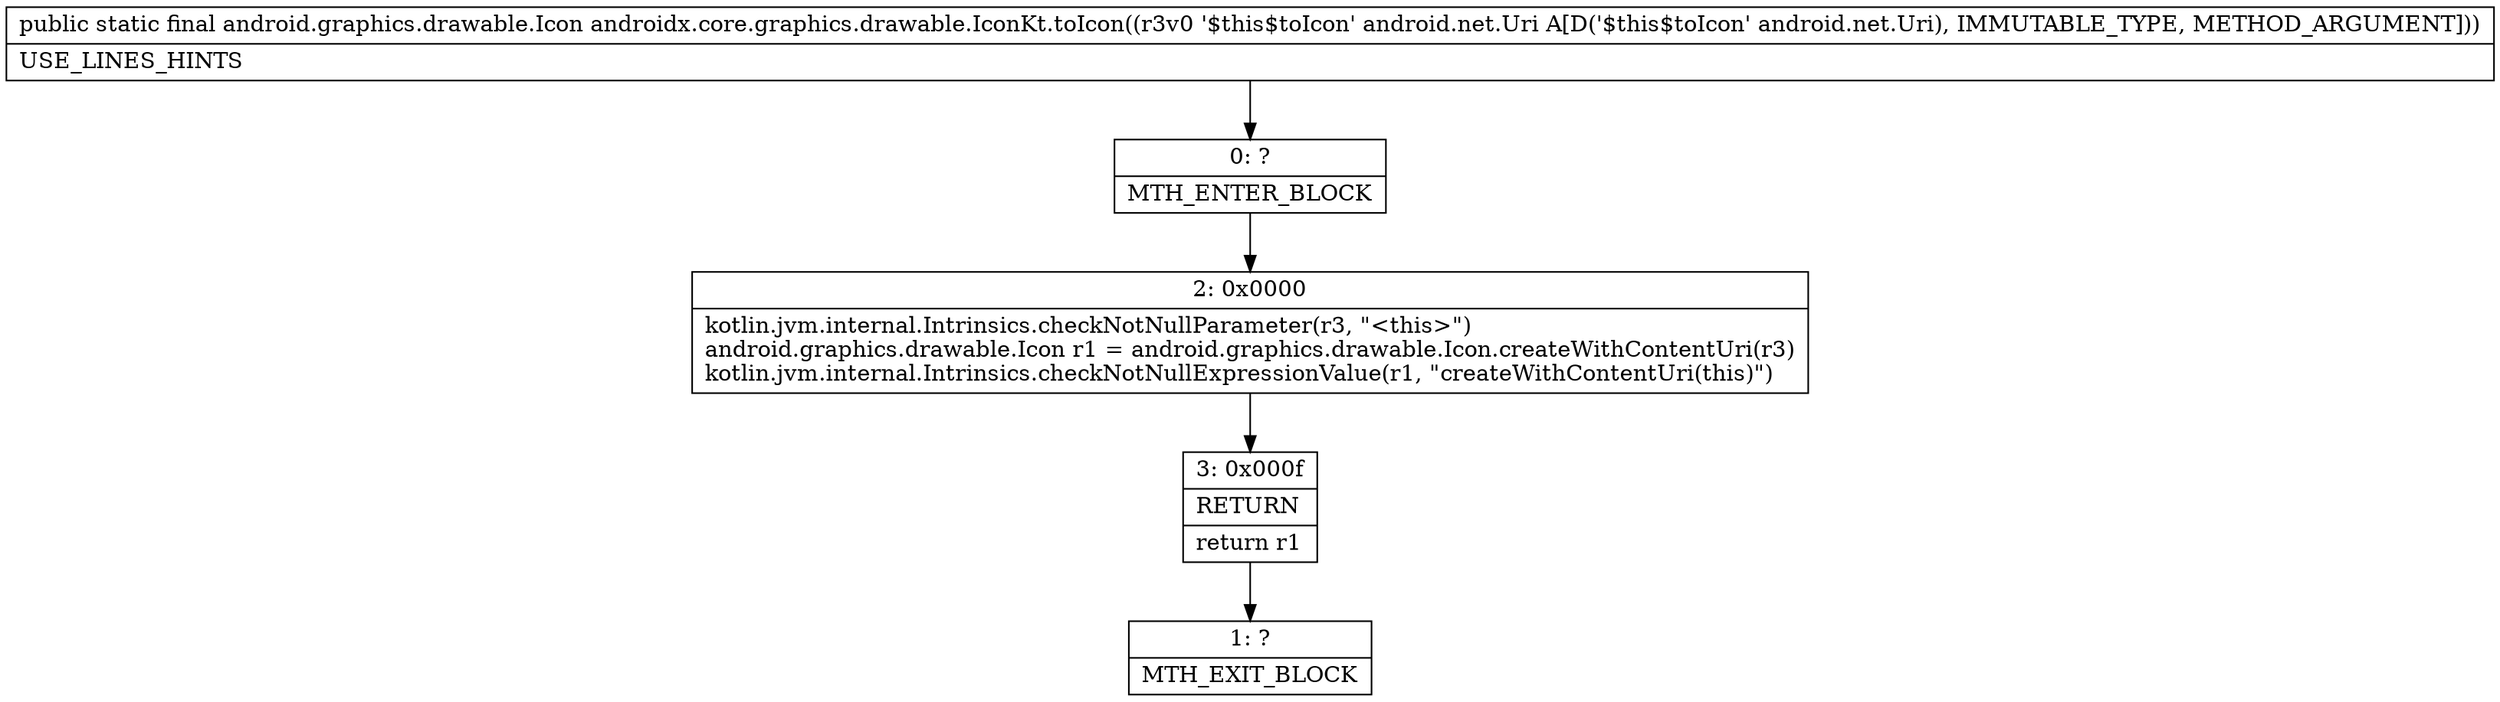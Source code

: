 digraph "CFG forandroidx.core.graphics.drawable.IconKt.toIcon(Landroid\/net\/Uri;)Landroid\/graphics\/drawable\/Icon;" {
Node_0 [shape=record,label="{0\:\ ?|MTH_ENTER_BLOCK\l}"];
Node_2 [shape=record,label="{2\:\ 0x0000|kotlin.jvm.internal.Intrinsics.checkNotNullParameter(r3, \"\<this\>\")\landroid.graphics.drawable.Icon r1 = android.graphics.drawable.Icon.createWithContentUri(r3)\lkotlin.jvm.internal.Intrinsics.checkNotNullExpressionValue(r1, \"createWithContentUri(this)\")\l}"];
Node_3 [shape=record,label="{3\:\ 0x000f|RETURN\l|return r1\l}"];
Node_1 [shape=record,label="{1\:\ ?|MTH_EXIT_BLOCK\l}"];
MethodNode[shape=record,label="{public static final android.graphics.drawable.Icon androidx.core.graphics.drawable.IconKt.toIcon((r3v0 '$this$toIcon' android.net.Uri A[D('$this$toIcon' android.net.Uri), IMMUTABLE_TYPE, METHOD_ARGUMENT]))  | USE_LINES_HINTS\l}"];
MethodNode -> Node_0;Node_0 -> Node_2;
Node_2 -> Node_3;
Node_3 -> Node_1;
}

